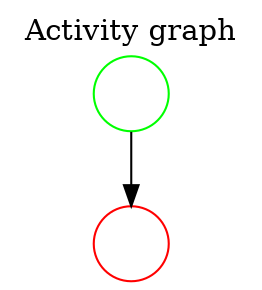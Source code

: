 digraph { 
    label="Activity graph"
    labelloc="t"
    first [ylabel="Grupo de trabajo activo",  label="", shape=circle, color=green]
    end [ylabel="Grupo de trabajo inactivo", label="",color=red, shape=circle]
    first -> end 
    }
